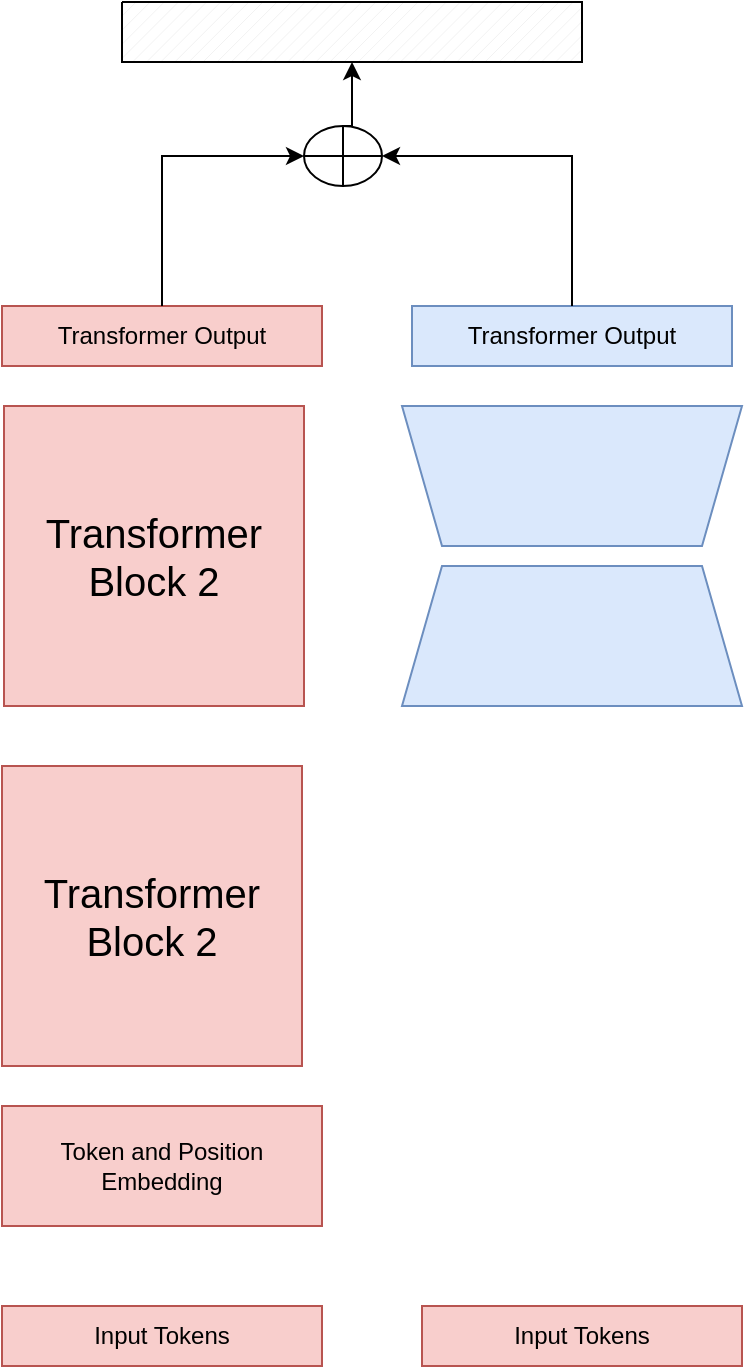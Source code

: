 <mxfile version="24.7.5">
  <diagram name="Page-1" id="AZQY2exVoxanxf0_Fp7f">
    <mxGraphModel dx="1364" dy="843" grid="1" gridSize="10" guides="1" tooltips="1" connect="1" arrows="1" fold="1" page="1" pageScale="1" pageWidth="850" pageHeight="1100" math="0" shadow="0">
      <root>
        <mxCell id="0" />
        <mxCell id="1" parent="0" />
        <mxCell id="-Vq0lXTrixSAHGxXYVQu-1" value="Transformer Block 2" style="whiteSpace=wrap;html=1;aspect=fixed;fontSize=20;fillColor=#f8cecc;strokeColor=#b85450;" vertex="1" parent="1">
          <mxGeometry x="231" y="292" width="150" height="150" as="geometry" />
        </mxCell>
        <mxCell id="-Vq0lXTrixSAHGxXYVQu-3" value="" style="shape=trapezoid;perimeter=trapezoidPerimeter;whiteSpace=wrap;html=1;fixedSize=1;rotation=-180;fillColor=#dae8fc;strokeColor=#6c8ebf;" vertex="1" parent="1">
          <mxGeometry x="430" y="292" width="170" height="70" as="geometry" />
        </mxCell>
        <mxCell id="-Vq0lXTrixSAHGxXYVQu-5" value="" style="shape=trapezoid;perimeter=trapezoidPerimeter;whiteSpace=wrap;html=1;fixedSize=1;rotation=0;fillColor=#dae8fc;strokeColor=#6c8ebf;" vertex="1" parent="1">
          <mxGeometry x="430" y="372" width="170" height="70" as="geometry" />
        </mxCell>
        <mxCell id="-Vq0lXTrixSAHGxXYVQu-6" value="Input Tokens" style="rounded=0;whiteSpace=wrap;html=1;fillColor=#f8cecc;strokeColor=#b85450;" vertex="1" parent="1">
          <mxGeometry x="230" y="742" width="160" height="30" as="geometry" />
        </mxCell>
        <mxCell id="-Vq0lXTrixSAHGxXYVQu-7" value="Input Tokens" style="rounded=0;whiteSpace=wrap;html=1;fillColor=#f8cecc;strokeColor=#b85450;" vertex="1" parent="1">
          <mxGeometry x="440" y="742" width="160" height="30" as="geometry" />
        </mxCell>
        <mxCell id="-Vq0lXTrixSAHGxXYVQu-8" value="Token and Position&lt;div&gt;Embedding&lt;/div&gt;" style="rounded=0;whiteSpace=wrap;html=1;fillColor=#f8cecc;strokeColor=#b85450;" vertex="1" parent="1">
          <mxGeometry x="230" y="642" width="160" height="60" as="geometry" />
        </mxCell>
        <mxCell id="-Vq0lXTrixSAHGxXYVQu-9" value="Transformer Block 2" style="whiteSpace=wrap;html=1;aspect=fixed;fontSize=20;fillColor=#f8cecc;strokeColor=#b85450;" vertex="1" parent="1">
          <mxGeometry x="230" y="472" width="150" height="150" as="geometry" />
        </mxCell>
        <mxCell id="-Vq0lXTrixSAHGxXYVQu-10" value="Transformer Output" style="rounded=0;whiteSpace=wrap;html=1;fillColor=#f8cecc;strokeColor=#b85450;" vertex="1" parent="1">
          <mxGeometry x="230" y="242" width="160" height="30" as="geometry" />
        </mxCell>
        <mxCell id="-Vq0lXTrixSAHGxXYVQu-11" value="Transformer Output" style="rounded=0;whiteSpace=wrap;html=1;fillColor=#dae8fc;strokeColor=#6c8ebf;" vertex="1" parent="1">
          <mxGeometry x="435" y="242" width="160" height="30" as="geometry" />
        </mxCell>
        <mxCell id="-Vq0lXTrixSAHGxXYVQu-12" value="" style="verticalLabelPosition=bottom;verticalAlign=top;html=1;shape=mxgraph.flowchart.summing_function;" vertex="1" parent="1">
          <mxGeometry x="381" y="152" width="39" height="30" as="geometry" />
        </mxCell>
        <mxCell id="-Vq0lXTrixSAHGxXYVQu-13" style="edgeStyle=orthogonalEdgeStyle;rounded=0;orthogonalLoop=1;jettySize=auto;html=1;exitX=0.5;exitY=0;exitDx=0;exitDy=0;entryX=0;entryY=0.5;entryDx=0;entryDy=0;entryPerimeter=0;" edge="1" parent="1" source="-Vq0lXTrixSAHGxXYVQu-10" target="-Vq0lXTrixSAHGxXYVQu-12">
          <mxGeometry relative="1" as="geometry" />
        </mxCell>
        <mxCell id="-Vq0lXTrixSAHGxXYVQu-14" style="edgeStyle=orthogonalEdgeStyle;rounded=0;orthogonalLoop=1;jettySize=auto;html=1;exitX=0.5;exitY=0;exitDx=0;exitDy=0;entryX=1;entryY=0.5;entryDx=0;entryDy=0;entryPerimeter=0;" edge="1" parent="1" source="-Vq0lXTrixSAHGxXYVQu-11" target="-Vq0lXTrixSAHGxXYVQu-12">
          <mxGeometry relative="1" as="geometry" />
        </mxCell>
        <mxCell id="-Vq0lXTrixSAHGxXYVQu-15" value="" style="verticalLabelPosition=bottom;verticalAlign=top;html=1;shape=mxgraph.basic.patternFillRect;fillStyle=diag;step=5;fillStrokeWidth=0.2;fillStrokeColor=#dddddd;" vertex="1" parent="1">
          <mxGeometry x="290" y="90" width="230" height="30" as="geometry" />
        </mxCell>
        <mxCell id="-Vq0lXTrixSAHGxXYVQu-16" style="edgeStyle=orthogonalEdgeStyle;rounded=0;orthogonalLoop=1;jettySize=auto;html=1;exitX=0.5;exitY=0;exitDx=0;exitDy=0;exitPerimeter=0;entryX=0.5;entryY=1;entryDx=0;entryDy=0;entryPerimeter=0;" edge="1" parent="1" source="-Vq0lXTrixSAHGxXYVQu-12" target="-Vq0lXTrixSAHGxXYVQu-15">
          <mxGeometry relative="1" as="geometry" />
        </mxCell>
      </root>
    </mxGraphModel>
  </diagram>
</mxfile>
